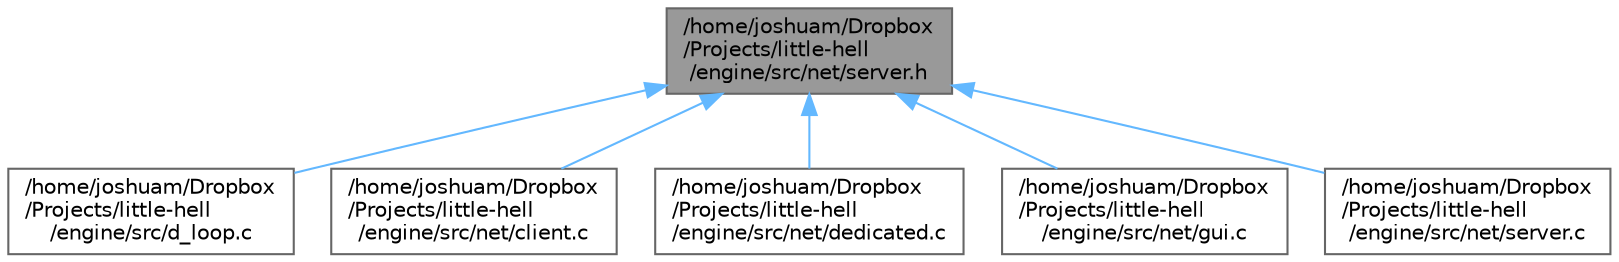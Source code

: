 digraph "/home/joshuam/Dropbox/Projects/little-hell/engine/src/net/server.h"
{
 // LATEX_PDF_SIZE
  bgcolor="transparent";
  edge [fontname=Helvetica,fontsize=10,labelfontname=Helvetica,labelfontsize=10];
  node [fontname=Helvetica,fontsize=10,shape=box,height=0.2,width=0.4];
  Node1 [label="/home/joshuam/Dropbox\l/Projects/little-hell\l/engine/src/net/server.h",height=0.2,width=0.4,color="gray40", fillcolor="grey60", style="filled", fontcolor="black",tooltip=" "];
  Node1 -> Node2 [dir="back",color="steelblue1",style="solid"];
  Node2 [label="/home/joshuam/Dropbox\l/Projects/little-hell\l/engine/src/d_loop.c",height=0.2,width=0.4,color="grey40", fillcolor="white", style="filled",URL="$d__loop_8c.html",tooltip=" "];
  Node1 -> Node3 [dir="back",color="steelblue1",style="solid"];
  Node3 [label="/home/joshuam/Dropbox\l/Projects/little-hell\l/engine/src/net/client.c",height=0.2,width=0.4,color="grey40", fillcolor="white", style="filled",URL="$client_8c.html",tooltip=" "];
  Node1 -> Node4 [dir="back",color="steelblue1",style="solid"];
  Node4 [label="/home/joshuam/Dropbox\l/Projects/little-hell\l/engine/src/net/dedicated.c",height=0.2,width=0.4,color="grey40", fillcolor="white", style="filled",URL="$dedicated_8c.html",tooltip=" "];
  Node1 -> Node5 [dir="back",color="steelblue1",style="solid"];
  Node5 [label="/home/joshuam/Dropbox\l/Projects/little-hell\l/engine/src/net/gui.c",height=0.2,width=0.4,color="grey40", fillcolor="white", style="filled",URL="$gui_8c.html",tooltip=" "];
  Node1 -> Node6 [dir="back",color="steelblue1",style="solid"];
  Node6 [label="/home/joshuam/Dropbox\l/Projects/little-hell\l/engine/src/net/server.c",height=0.2,width=0.4,color="grey40", fillcolor="white", style="filled",URL="$server_8c.html",tooltip=" "];
}
